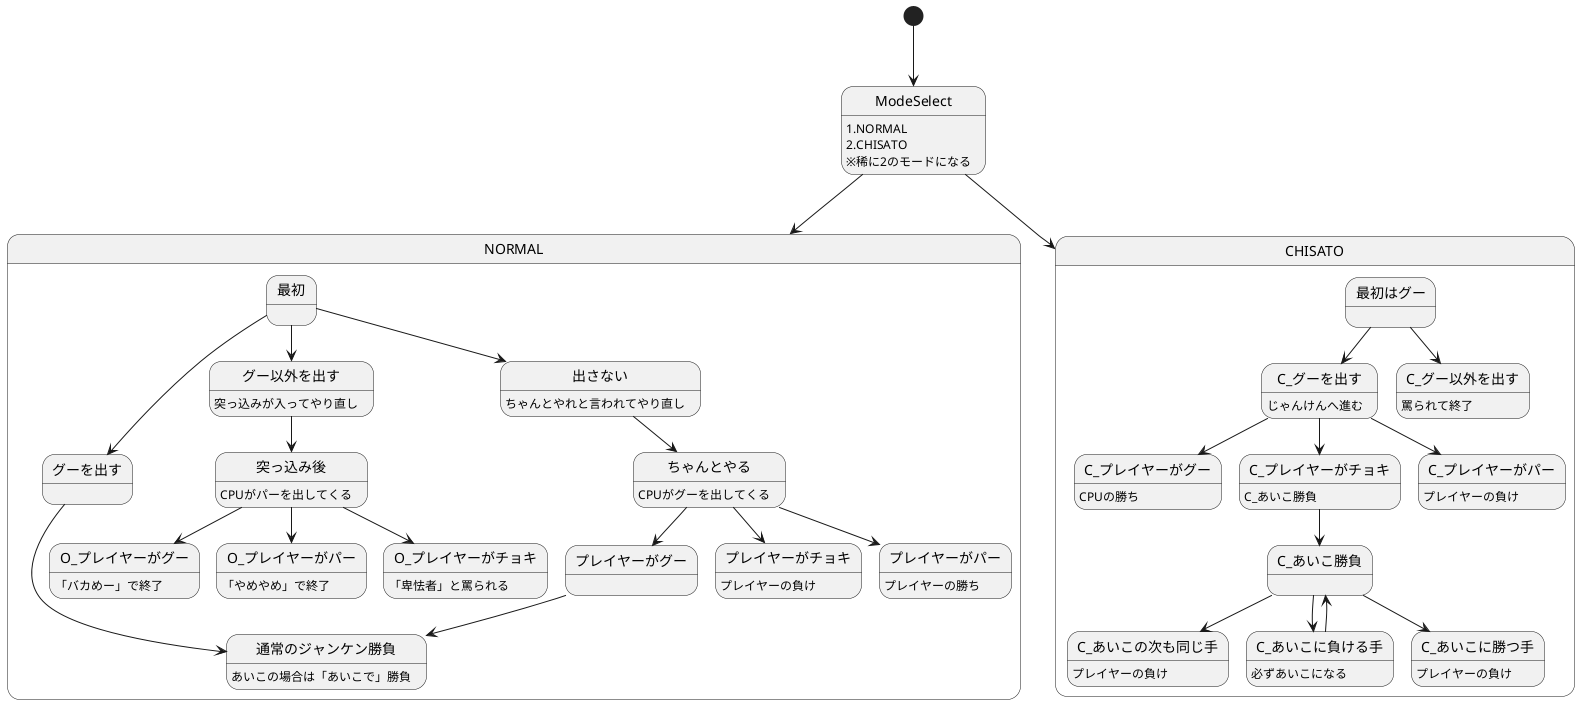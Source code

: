 @startuml

[*] --> ModeSelect
ModeSelect : 1.NORMAL
ModeSelect : 2.CHISATO
ModeSelect : ※稀に2のモードになる

ModeSelect --> NORMAL
ModeSelect --> CHISATO

state NORMAL {
    最初 --> グーを出す
    最初 --> グー以外を出す
    最初 --> 出さない

    グーを出す --> 通常のジャンケン勝負
    通常のジャンケン勝負 : あいこの場合は「あいこで」勝負

    グー以外を出す : 突っ込みが入ってやり直し
    グー以外を出す --> 突っ込み後

    突っ込み後 : CPUがパーを出してくる
    突っ込み後 --> O_プレイヤーがグー
    O_プレイヤーがグー: 「バカめー」で終了
    
    突っ込み後 -->O_プレイヤーがパー
    O_プレイヤーがパー : 「やめやめ」で終了

    突っ込み後 --> O_プレイヤーがチョキ
    O_プレイヤーがチョキ : 「卑怯者」と罵られる

    出さない : ちゃんとやれと言われてやり直し

    出さない --> ちゃんとやる
    ちゃんとやる : CPUがグーを出してくる

    ちゃんとやる --> プレイヤーがグー
    プレイヤーがグー --> 通常のジャンケン勝負

    ちゃんとやる --> プレイヤーがチョキ
    プレイヤーがチョキ : プレイヤーの負け

    ちゃんとやる --> プレイヤーがパー
    プレイヤーがパー : プレイヤーの勝ち
}

state CHISATO {
    最初はグー --> C_グーを出す
    最初はグー --> C_グー以外を出す

    C_グー以外を出す : 罵られて終了

    C_グーを出す : じゃんけんへ進む

    C_グーを出す --> C_プレイヤーがグー
    C_プレイヤーがグー : CPUの勝ち

    C_グーを出す --> C_プレイヤーがチョキ
    C_プレイヤーがチョキ : C_あいこ勝負

    C_グーを出す --> C_プレイヤーがパー
    C_プレイヤーがパー : プレイヤーの負け

    C_プレイヤーがチョキ --> C_あいこ勝負
    C_あいこ勝負 --> C_あいこの次も同じ手
    C_あいこの次も同じ手 : プレイヤーの負け

    C_あいこ勝負 --> C_あいこに負ける手
    C_あいこに負ける手 : 必ずあいこになる

    C_あいこに負ける手 --> C_あいこ勝負

    C_あいこ勝負 --> C_あいこに勝つ手
    C_あいこに勝つ手 : プレイヤーの負け

}

@enduml